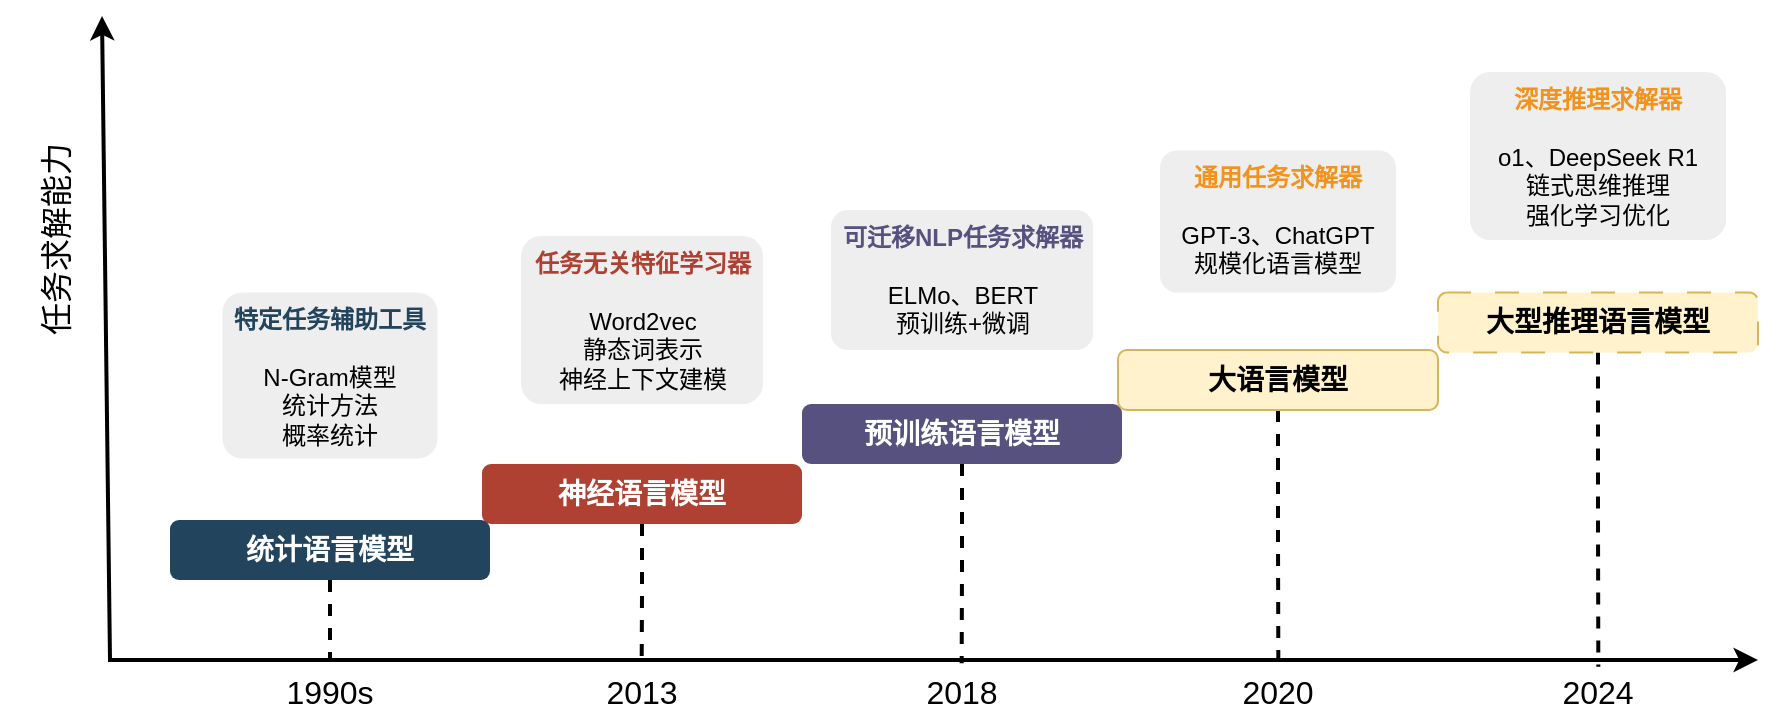 <mxfile version="27.1.5">
  <diagram name="Page-1" id="hmE1q83r0tVEfqJWFLiJ">
    <mxGraphModel dx="1878" dy="687" grid="0" gridSize="10" guides="1" tooltips="1" connect="1" arrows="1" fold="1" page="1" pageScale="1" pageWidth="850" pageHeight="1100" math="0" shadow="0">
      <root>
        <mxCell id="0" />
        <mxCell id="1" parent="0" />
        <mxCell id="v-QcKY1cuWS6jphPdd-s-101" value="" style="endArrow=classic;html=1;rounded=0;strokeWidth=2;startArrow=none;startFill=0;endFill=1;" edge="1" parent="1">
          <mxGeometry width="50" height="50" relative="1" as="geometry">
            <mxPoint x="32" y="514" as="sourcePoint" />
            <mxPoint x="28" y="192" as="targetPoint" />
          </mxGeometry>
        </mxCell>
        <mxCell id="v-QcKY1cuWS6jphPdd-s-102" value="" style="endArrow=classic;html=1;rounded=0;strokeWidth=2;endFill=1;" edge="1" parent="1">
          <mxGeometry width="50" height="50" relative="1" as="geometry">
            <mxPoint x="31" y="514" as="sourcePoint" />
            <mxPoint x="856" y="514" as="targetPoint" />
          </mxGeometry>
        </mxCell>
        <mxCell id="v-QcKY1cuWS6jphPdd-s-131" style="edgeStyle=orthogonalEdgeStyle;rounded=0;orthogonalLoop=1;jettySize=auto;html=1;exitX=0.5;exitY=1;exitDx=0;exitDy=0;endArrow=none;startFill=0;strokeWidth=2;dashed=1;" edge="1" parent="1" source="v-QcKY1cuWS6jphPdd-s-112">
          <mxGeometry relative="1" as="geometry">
            <mxPoint x="776.167" y="517.333" as="targetPoint" />
          </mxGeometry>
        </mxCell>
        <mxCell id="v-QcKY1cuWS6jphPdd-s-112" value="大型推理语言模型" style="fillColor=#fff2cc;strokecolor=none;rounded=1;strokeColor=#d6b656;fontStyle=1;fontSize=14;whiteSpace=wrap;html=1;dashed=1;dashPattern=12 12;" vertex="1" parent="1">
          <mxGeometry x="696" y="330.25" width="160" height="30" as="geometry" />
        </mxCell>
        <mxCell id="v-QcKY1cuWS6jphPdd-s-134" style="edgeStyle=orthogonalEdgeStyle;rounded=0;orthogonalLoop=1;jettySize=auto;html=1;exitX=0.5;exitY=1;exitDx=0;exitDy=0;endArrow=none;startFill=0;strokeWidth=2;dashed=1;" edge="1" parent="1" source="v-QcKY1cuWS6jphPdd-s-114">
          <mxGeometry relative="1" as="geometry">
            <mxPoint x="297.833" y="516.5" as="targetPoint" />
          </mxGeometry>
        </mxCell>
        <mxCell id="v-QcKY1cuWS6jphPdd-s-114" value="神经语言模型" style="fillColor=#AE4132;strokecolor=none;rounded=1;fontColor=#FFFFFF;strokeColor=none;fontStyle=1;fontSize=14;whiteSpace=wrap;html=1;" vertex="1" parent="1">
          <mxGeometry x="218" y="416" width="160" height="30" as="geometry" />
        </mxCell>
        <mxCell id="v-QcKY1cuWS6jphPdd-s-135" style="edgeStyle=orthogonalEdgeStyle;rounded=0;orthogonalLoop=1;jettySize=auto;html=1;exitX=0.5;exitY=1;exitDx=0;exitDy=0;entryX=0.5;entryY=0;entryDx=0;entryDy=0;dashed=1;strokeWidth=2;endArrow=none;startFill=0;" edge="1" parent="1" source="v-QcKY1cuWS6jphPdd-s-115" target="v-QcKY1cuWS6jphPdd-s-124">
          <mxGeometry relative="1" as="geometry" />
        </mxCell>
        <mxCell id="v-QcKY1cuWS6jphPdd-s-115" value="统计语言模型" style="fillColor=#23445D;strokecolor=none;rounded=1;fontColor=#FFFFFF;strokeColor=none;fontStyle=1;fontSize=14;whiteSpace=wrap;html=1;" vertex="1" parent="1">
          <mxGeometry x="62" y="444" width="160" height="30" as="geometry" />
        </mxCell>
        <mxCell id="v-QcKY1cuWS6jphPdd-s-133" style="edgeStyle=orthogonalEdgeStyle;rounded=0;orthogonalLoop=1;jettySize=auto;html=1;exitX=0.5;exitY=1;exitDx=0;exitDy=0;strokeWidth=2;endArrow=none;startFill=0;dashed=1;" edge="1" parent="1" source="v-QcKY1cuWS6jphPdd-s-117">
          <mxGeometry relative="1" as="geometry">
            <mxPoint x="457.833" y="515.667" as="targetPoint" />
          </mxGeometry>
        </mxCell>
        <mxCell id="v-QcKY1cuWS6jphPdd-s-117" value="预训练语言模型" style="fillColor=#56517E;strokecolor=none;rounded=1;fontColor=#FFFFFF;strokeColor=none;fontStyle=1;fontSize=14;whiteSpace=wrap;html=1;" vertex="1" parent="1">
          <mxGeometry x="378" y="386" width="160" height="30" as="geometry" />
        </mxCell>
        <mxCell id="v-QcKY1cuWS6jphPdd-s-119" value="&lt;font&gt;&lt;font color=&quot;#f2931e&quot;&gt;&lt;b&gt;通用任务求解器&lt;/b&gt;&lt;/font&gt;&lt;br&gt;&lt;br&gt;GPT-3、ChatGPT&lt;/font&gt;&lt;div&gt;&lt;font&gt;规模化语言模型&lt;/font&gt;&lt;/div&gt;" style="rounded=1;strokeColor=none;fillColor=#EEEEEE;align=center;arcSize=12;verticalAlign=top;whiteSpace=wrap;html=1;fontSize=12;" vertex="1" parent="1">
          <mxGeometry x="557" y="259.25" width="118" height="71" as="geometry" />
        </mxCell>
        <mxCell id="v-QcKY1cuWS6jphPdd-s-120" value="&lt;font&gt;&lt;font color=&quot;#ae4132&quot;&gt;&lt;b&gt;任务无关特征学习器&lt;/b&gt;&lt;/font&gt;&lt;br&gt;&lt;br&gt;Word2vec&lt;/font&gt;&lt;div&gt;&lt;font&gt;静态词表示&lt;/font&gt;&lt;/div&gt;&lt;div&gt;&lt;font&gt;神经上下文建模&lt;/font&gt;&lt;/div&gt;" style="rounded=1;strokeColor=none;fillColor=#EEEEEE;align=center;arcSize=12;verticalAlign=top;whiteSpace=wrap;html=1;fontSize=12;" vertex="1" parent="1">
          <mxGeometry x="237.5" y="302" width="121" height="84" as="geometry" />
        </mxCell>
        <mxCell id="v-QcKY1cuWS6jphPdd-s-121" value="&lt;font&gt;&lt;font color=&quot;#23445d&quot;&gt;&lt;b style=&quot;&quot;&gt;特定任务辅助工具&lt;/b&gt;&lt;/font&gt;&lt;br&gt;&lt;br&gt;N-Gram模型&lt;/font&gt;&lt;div&gt;&lt;font&gt;统计方法&lt;/font&gt;&lt;/div&gt;&lt;div&gt;&lt;font&gt;概率统计&lt;/font&gt;&lt;/div&gt;" style="rounded=1;strokeColor=none;fillColor=#EEEEEE;align=center;arcSize=12;verticalAlign=top;whiteSpace=wrap;html=1;fontSize=12;" vertex="1" parent="1">
          <mxGeometry x="88.25" y="330.25" width="107.5" height="83" as="geometry" />
        </mxCell>
        <mxCell id="v-QcKY1cuWS6jphPdd-s-123" value="&lt;font&gt;&lt;font color=&quot;#56517e&quot;&gt;&lt;b&gt;可迁移NLP任务求解器&lt;/b&gt;&lt;/font&gt;&lt;br&gt;&lt;br&gt;ELMo、BERT&lt;/font&gt;&lt;div&gt;&lt;font&gt;预训练+微调&lt;/font&gt;&lt;/div&gt;" style="rounded=1;strokeColor=none;fillColor=#EEEEEE;align=center;arcSize=12;verticalAlign=top;whiteSpace=wrap;html=1;fontSize=12;" vertex="1" parent="1">
          <mxGeometry x="392.5" y="289" width="131" height="70" as="geometry" />
        </mxCell>
        <mxCell id="v-QcKY1cuWS6jphPdd-s-124" value="&lt;font style=&quot;font-size: 16px;&quot;&gt;1990s&lt;/font&gt;" style="text;html=1;align=center;verticalAlign=middle;whiteSpace=wrap;rounded=0;" vertex="1" parent="1">
          <mxGeometry x="112" y="515" width="60" height="30" as="geometry" />
        </mxCell>
        <mxCell id="v-QcKY1cuWS6jphPdd-s-125" value="&lt;font style=&quot;font-size: 16px;&quot;&gt;2013&lt;/font&gt;" style="text;html=1;align=center;verticalAlign=middle;whiteSpace=wrap;rounded=0;" vertex="1" parent="1">
          <mxGeometry x="268" y="515" width="60" height="30" as="geometry" />
        </mxCell>
        <mxCell id="v-QcKY1cuWS6jphPdd-s-126" value="&lt;font style=&quot;font-size: 16px;&quot;&gt;2018&lt;/font&gt;" style="text;html=1;align=center;verticalAlign=middle;whiteSpace=wrap;rounded=0;" vertex="1" parent="1">
          <mxGeometry x="428" y="515" width="60" height="30" as="geometry" />
        </mxCell>
        <mxCell id="v-QcKY1cuWS6jphPdd-s-127" value="&lt;font style=&quot;font-size: 16px;&quot;&gt;2020&lt;/font&gt;" style="text;html=1;align=center;verticalAlign=middle;whiteSpace=wrap;rounded=0;" vertex="1" parent="1">
          <mxGeometry x="586" y="515" width="60" height="30" as="geometry" />
        </mxCell>
        <mxCell id="v-QcKY1cuWS6jphPdd-s-128" value="&lt;font style=&quot;font-size: 16px;&quot;&gt;2024&lt;/font&gt;" style="text;html=1;align=center;verticalAlign=middle;whiteSpace=wrap;rounded=0;" vertex="1" parent="1">
          <mxGeometry x="746" y="515" width="60" height="30" as="geometry" />
        </mxCell>
        <mxCell id="v-QcKY1cuWS6jphPdd-s-132" style="edgeStyle=orthogonalEdgeStyle;rounded=0;orthogonalLoop=1;jettySize=auto;html=1;exitX=0.5;exitY=1;exitDx=0;exitDy=0;strokeWidth=2;endArrow=none;startFill=0;dashed=1;" edge="1" parent="1" source="v-QcKY1cuWS6jphPdd-s-129">
          <mxGeometry relative="1" as="geometry">
            <mxPoint x="616.167" y="513.167" as="targetPoint" />
          </mxGeometry>
        </mxCell>
        <mxCell id="v-QcKY1cuWS6jphPdd-s-129" value="大语言模型" style="fillColor=#fff2cc;strokecolor=none;rounded=1;strokeColor=#d6b656;fontStyle=1;fontSize=14;whiteSpace=wrap;html=1;" vertex="1" parent="1">
          <mxGeometry x="536" y="359" width="160" height="30" as="geometry" />
        </mxCell>
        <mxCell id="v-QcKY1cuWS6jphPdd-s-136" value="&lt;font&gt;&lt;font color=&quot;#f2931e&quot;&gt;&lt;b&gt;深度推理求解器&lt;/b&gt;&lt;/font&gt;&lt;br&gt;&lt;br&gt;o1、DeepSeek R1&lt;br&gt;&lt;/font&gt;&lt;div&gt;链式思维推理&lt;/div&gt;&lt;div&gt;强化学习优化&lt;/div&gt;" style="rounded=1;strokeColor=none;fillColor=#EEEEEE;align=center;arcSize=12;verticalAlign=top;whiteSpace=wrap;html=1;fontSize=12;" vertex="1" parent="1">
          <mxGeometry x="712" y="220" width="128" height="84" as="geometry" />
        </mxCell>
        <mxCell id="v-QcKY1cuWS6jphPdd-s-137" value="&lt;font style=&quot;font-size: 16px;&quot;&gt;任务求解能力&lt;/font&gt;" style="text;html=1;align=center;verticalAlign=middle;whiteSpace=wrap;rounded=0;rotation=-90;" vertex="1" parent="1">
          <mxGeometry x="-56" y="276.75" width="121" height="53.5" as="geometry" />
        </mxCell>
      </root>
    </mxGraphModel>
  </diagram>
</mxfile>
